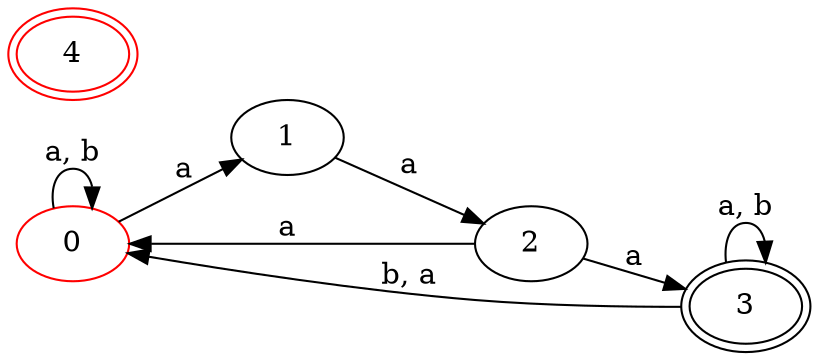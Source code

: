 digraph a {
 rankdir=LR
0[ label ="0", color=red ];
0 -> 0 [ label = "a, b" ];
0 -> 1 [ label = "a" ];
1[ label ="1",];
1 -> 2 [ label = "a" ];
2[ label ="2",];
2 -> 0 [ label = "a" ];
2 -> 3 [ label = "a" ];
3[ label ="3",peripheries=2 ];
3 -> 0 [ label = "b, a" ];
3 -> 3 [ label = "a, b" ];
4[ label ="4", color=red peripheries=2 ];
}
